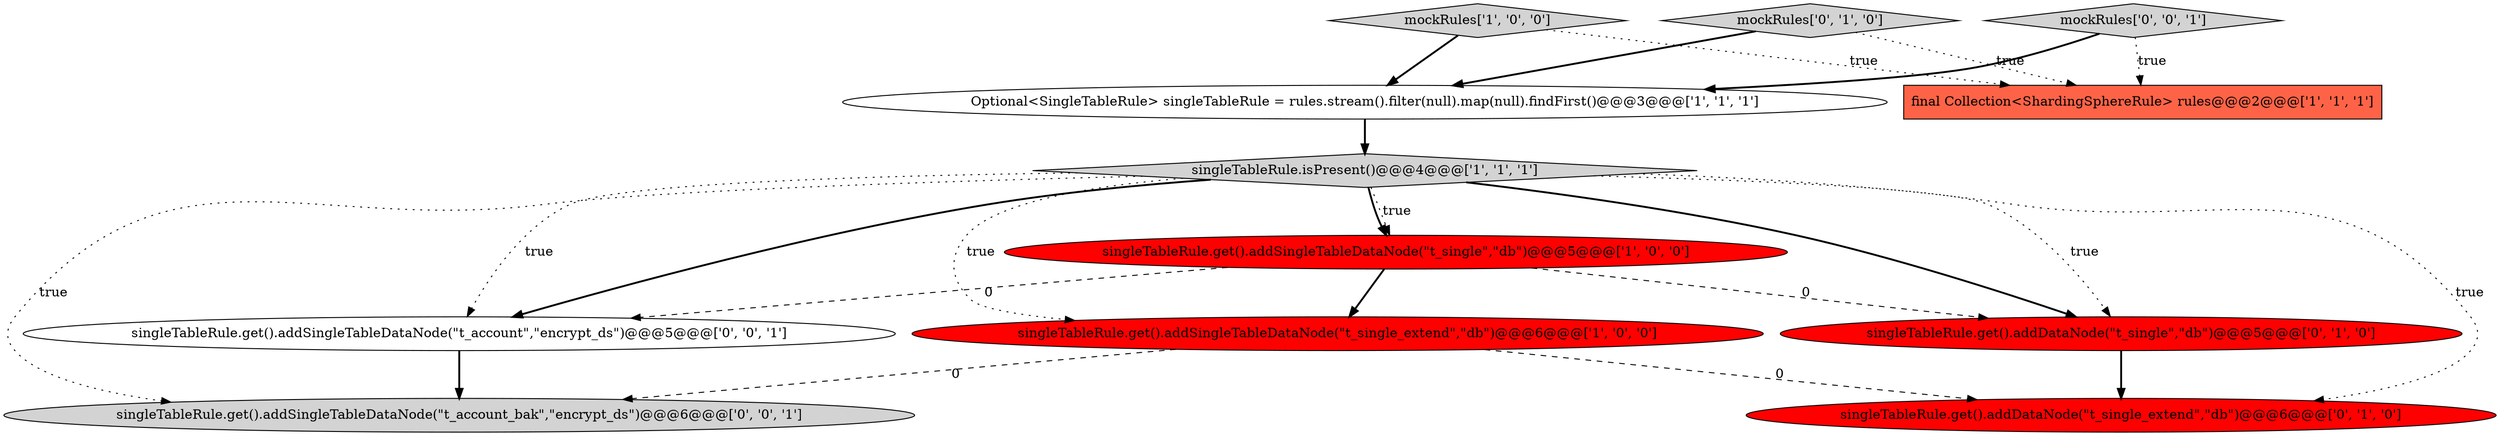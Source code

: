 digraph {
10 [style = filled, label = "singleTableRule.get().addSingleTableDataNode(\"t_account\",\"encrypt_ds\")@@@5@@@['0', '0', '1']", fillcolor = white, shape = ellipse image = "AAA0AAABBB3BBB"];
11 [style = filled, label = "singleTableRule.get().addSingleTableDataNode(\"t_account_bak\",\"encrypt_ds\")@@@6@@@['0', '0', '1']", fillcolor = lightgray, shape = ellipse image = "AAA0AAABBB3BBB"];
3 [style = filled, label = "singleTableRule.isPresent()@@@4@@@['1', '1', '1']", fillcolor = lightgray, shape = diamond image = "AAA0AAABBB1BBB"];
1 [style = filled, label = "mockRules['1', '0', '0']", fillcolor = lightgray, shape = diamond image = "AAA0AAABBB1BBB"];
9 [style = filled, label = "mockRules['0', '0', '1']", fillcolor = lightgray, shape = diamond image = "AAA0AAABBB3BBB"];
7 [style = filled, label = "singleTableRule.get().addDataNode(\"t_single\",\"db\")@@@5@@@['0', '1', '0']", fillcolor = red, shape = ellipse image = "AAA1AAABBB2BBB"];
8 [style = filled, label = "mockRules['0', '1', '0']", fillcolor = lightgray, shape = diamond image = "AAA0AAABBB2BBB"];
0 [style = filled, label = "singleTableRule.get().addSingleTableDataNode(\"t_single_extend\",\"db\")@@@6@@@['1', '0', '0']", fillcolor = red, shape = ellipse image = "AAA1AAABBB1BBB"];
2 [style = filled, label = "Optional<SingleTableRule> singleTableRule = rules.stream().filter(null).map(null).findFirst()@@@3@@@['1', '1', '1']", fillcolor = white, shape = ellipse image = "AAA0AAABBB1BBB"];
5 [style = filled, label = "singleTableRule.get().addSingleTableDataNode(\"t_single\",\"db\")@@@5@@@['1', '0', '0']", fillcolor = red, shape = ellipse image = "AAA1AAABBB1BBB"];
4 [style = filled, label = "final Collection<ShardingSphereRule> rules@@@2@@@['1', '1', '1']", fillcolor = tomato, shape = box image = "AAA0AAABBB1BBB"];
6 [style = filled, label = "singleTableRule.get().addDataNode(\"t_single_extend\",\"db\")@@@6@@@['0', '1', '0']", fillcolor = red, shape = ellipse image = "AAA1AAABBB2BBB"];
3->11 [style = dotted, label="true"];
3->7 [style = dotted, label="true"];
9->2 [style = bold, label=""];
2->3 [style = bold, label=""];
0->6 [style = dashed, label="0"];
3->10 [style = dotted, label="true"];
0->11 [style = dashed, label="0"];
1->4 [style = dotted, label="true"];
3->6 [style = dotted, label="true"];
8->4 [style = dotted, label="true"];
3->10 [style = bold, label=""];
3->5 [style = bold, label=""];
3->5 [style = dotted, label="true"];
5->0 [style = bold, label=""];
3->7 [style = bold, label=""];
8->2 [style = bold, label=""];
5->10 [style = dashed, label="0"];
7->6 [style = bold, label=""];
3->0 [style = dotted, label="true"];
9->4 [style = dotted, label="true"];
1->2 [style = bold, label=""];
5->7 [style = dashed, label="0"];
10->11 [style = bold, label=""];
}
